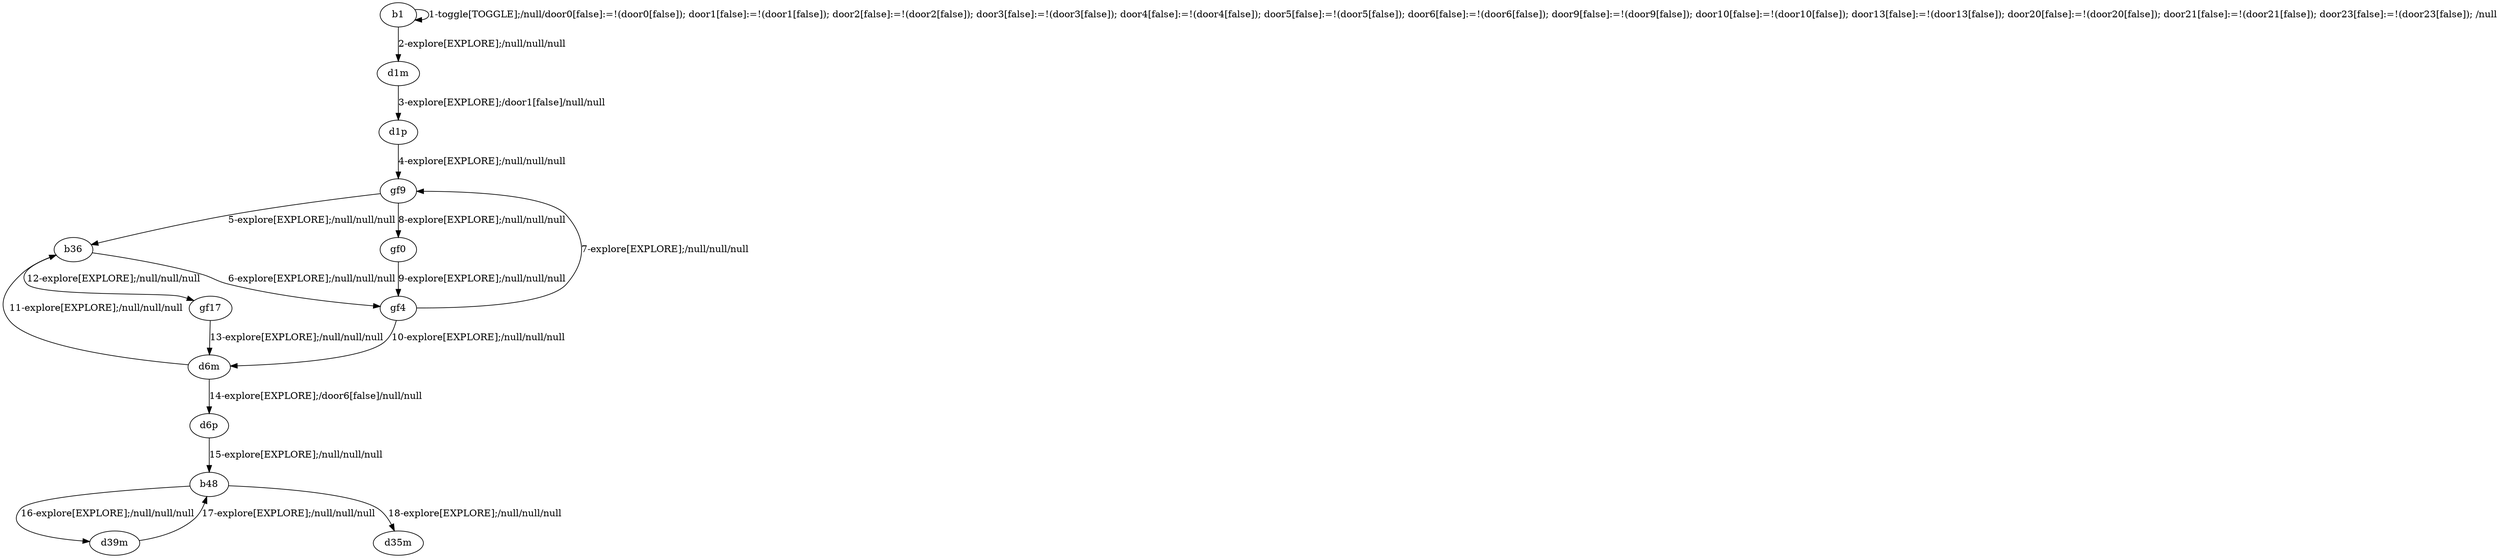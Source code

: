 # Total number of goals covered by this test: 1
# b48 --> d35m

digraph g {
"b1" -> "b1" [label = "1-toggle[TOGGLE];/null/door0[false]:=!(door0[false]); door1[false]:=!(door1[false]); door2[false]:=!(door2[false]); door3[false]:=!(door3[false]); door4[false]:=!(door4[false]); door5[false]:=!(door5[false]); door6[false]:=!(door6[false]); door9[false]:=!(door9[false]); door10[false]:=!(door10[false]); door13[false]:=!(door13[false]); door20[false]:=!(door20[false]); door21[false]:=!(door21[false]); door23[false]:=!(door23[false]); /null"];
"b1" -> "d1m" [label = "2-explore[EXPLORE];/null/null/null"];
"d1m" -> "d1p" [label = "3-explore[EXPLORE];/door1[false]/null/null"];
"d1p" -> "gf9" [label = "4-explore[EXPLORE];/null/null/null"];
"gf9" -> "b36" [label = "5-explore[EXPLORE];/null/null/null"];
"b36" -> "gf4" [label = "6-explore[EXPLORE];/null/null/null"];
"gf4" -> "gf9" [label = "7-explore[EXPLORE];/null/null/null"];
"gf9" -> "gf0" [label = "8-explore[EXPLORE];/null/null/null"];
"gf0" -> "gf4" [label = "9-explore[EXPLORE];/null/null/null"];
"gf4" -> "d6m" [label = "10-explore[EXPLORE];/null/null/null"];
"d6m" -> "b36" [label = "11-explore[EXPLORE];/null/null/null"];
"b36" -> "gf17" [label = "12-explore[EXPLORE];/null/null/null"];
"gf17" -> "d6m" [label = "13-explore[EXPLORE];/null/null/null"];
"d6m" -> "d6p" [label = "14-explore[EXPLORE];/door6[false]/null/null"];
"d6p" -> "b48" [label = "15-explore[EXPLORE];/null/null/null"];
"b48" -> "d39m" [label = "16-explore[EXPLORE];/null/null/null"];
"d39m" -> "b48" [label = "17-explore[EXPLORE];/null/null/null"];
"b48" -> "d35m" [label = "18-explore[EXPLORE];/null/null/null"];
}